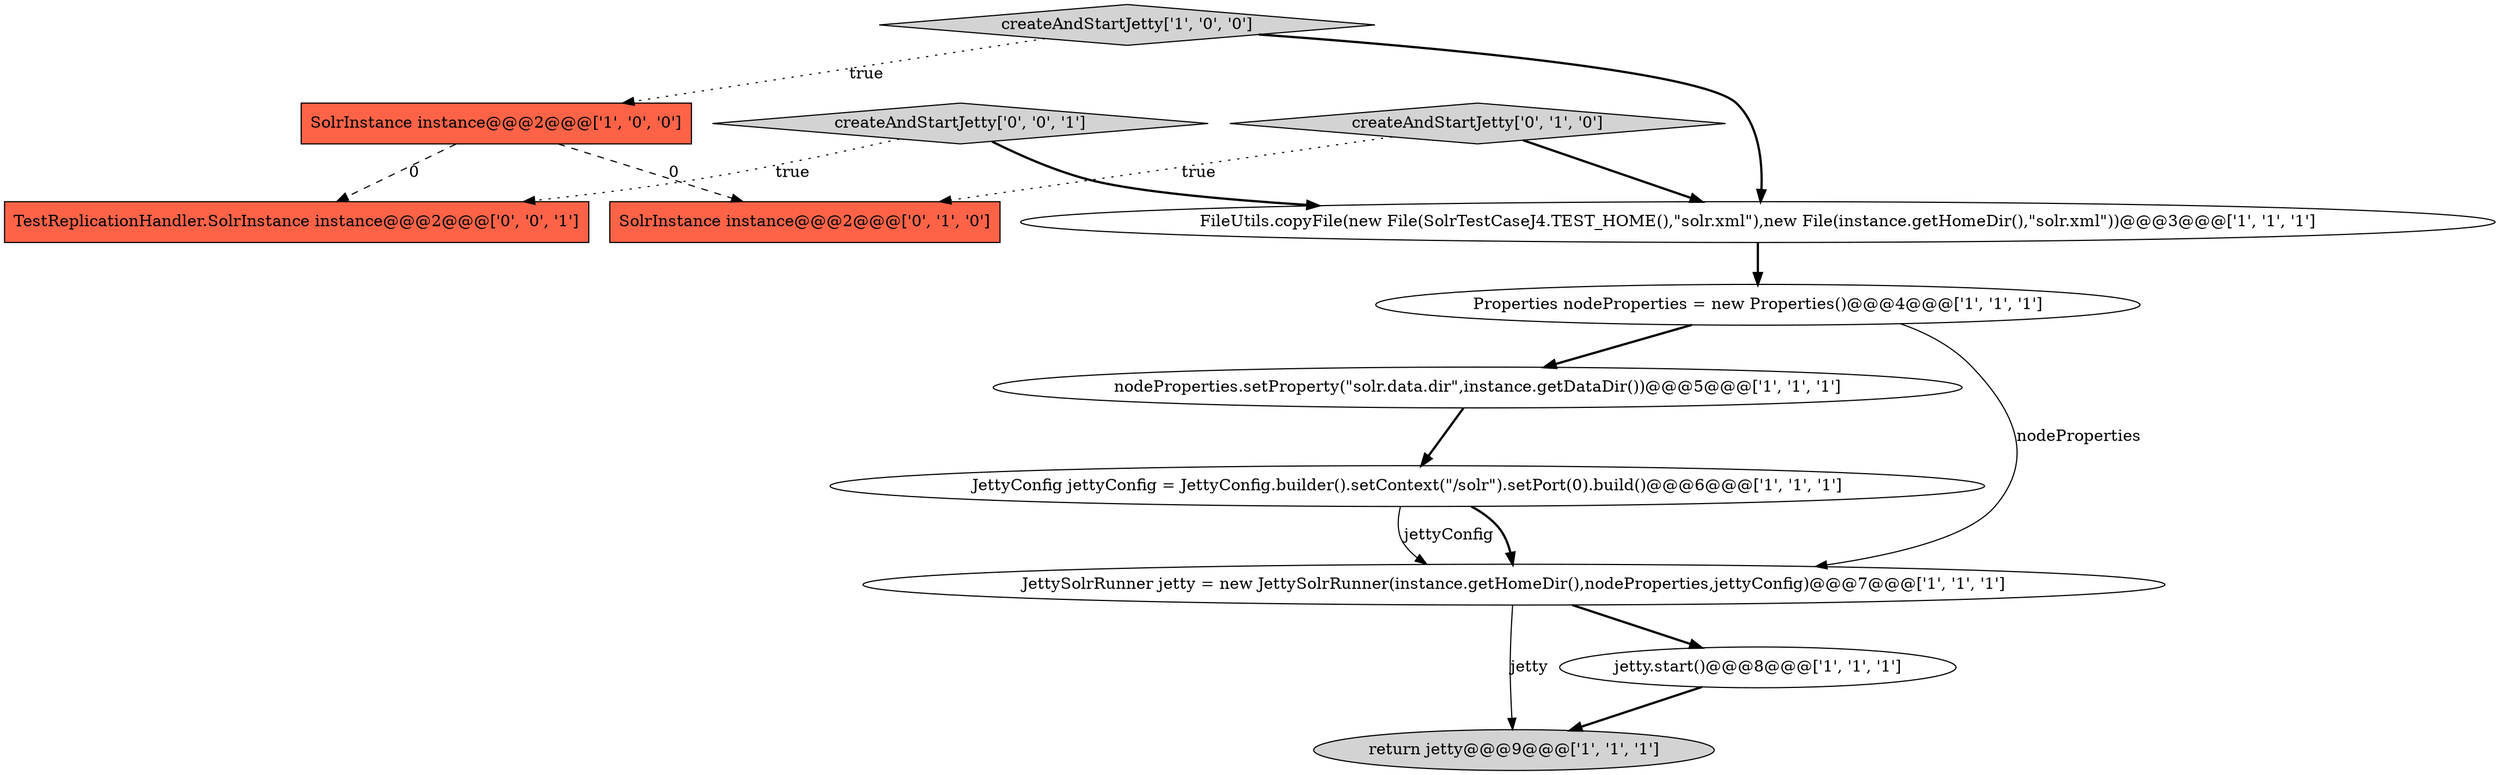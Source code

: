 digraph {
11 [style = filled, label = "TestReplicationHandler.SolrInstance instance@@@2@@@['0', '0', '1']", fillcolor = tomato, shape = box image = "AAA0AAABBB3BBB"];
9 [style = filled, label = "createAndStartJetty['0', '1', '0']", fillcolor = lightgray, shape = diamond image = "AAA0AAABBB2BBB"];
0 [style = filled, label = "SolrInstance instance@@@2@@@['1', '0', '0']", fillcolor = tomato, shape = box image = "AAA1AAABBB1BBB"];
7 [style = filled, label = "JettySolrRunner jetty = new JettySolrRunner(instance.getHomeDir(),nodeProperties,jettyConfig)@@@7@@@['1', '1', '1']", fillcolor = white, shape = ellipse image = "AAA0AAABBB1BBB"];
6 [style = filled, label = "JettyConfig jettyConfig = JettyConfig.builder().setContext(\"/solr\").setPort(0).build()@@@6@@@['1', '1', '1']", fillcolor = white, shape = ellipse image = "AAA0AAABBB1BBB"];
1 [style = filled, label = "jetty.start()@@@8@@@['1', '1', '1']", fillcolor = white, shape = ellipse image = "AAA0AAABBB1BBB"];
12 [style = filled, label = "createAndStartJetty['0', '0', '1']", fillcolor = lightgray, shape = diamond image = "AAA0AAABBB3BBB"];
5 [style = filled, label = "FileUtils.copyFile(new File(SolrTestCaseJ4.TEST_HOME(),\"solr.xml\"),new File(instance.getHomeDir(),\"solr.xml\"))@@@3@@@['1', '1', '1']", fillcolor = white, shape = ellipse image = "AAA0AAABBB1BBB"];
3 [style = filled, label = "Properties nodeProperties = new Properties()@@@4@@@['1', '1', '1']", fillcolor = white, shape = ellipse image = "AAA0AAABBB1BBB"];
2 [style = filled, label = "return jetty@@@9@@@['1', '1', '1']", fillcolor = lightgray, shape = ellipse image = "AAA0AAABBB1BBB"];
8 [style = filled, label = "createAndStartJetty['1', '0', '0']", fillcolor = lightgray, shape = diamond image = "AAA0AAABBB1BBB"];
10 [style = filled, label = "SolrInstance instance@@@2@@@['0', '1', '0']", fillcolor = tomato, shape = box image = "AAA1AAABBB2BBB"];
4 [style = filled, label = "nodeProperties.setProperty(\"solr.data.dir\",instance.getDataDir())@@@5@@@['1', '1', '1']", fillcolor = white, shape = ellipse image = "AAA0AAABBB1BBB"];
9->5 [style = bold, label=""];
5->3 [style = bold, label=""];
8->0 [style = dotted, label="true"];
1->2 [style = bold, label=""];
0->11 [style = dashed, label="0"];
7->1 [style = bold, label=""];
12->5 [style = bold, label=""];
6->7 [style = bold, label=""];
8->5 [style = bold, label=""];
3->7 [style = solid, label="nodeProperties"];
7->2 [style = solid, label="jetty"];
6->7 [style = solid, label="jettyConfig"];
4->6 [style = bold, label=""];
3->4 [style = bold, label=""];
9->10 [style = dotted, label="true"];
0->10 [style = dashed, label="0"];
12->11 [style = dotted, label="true"];
}
